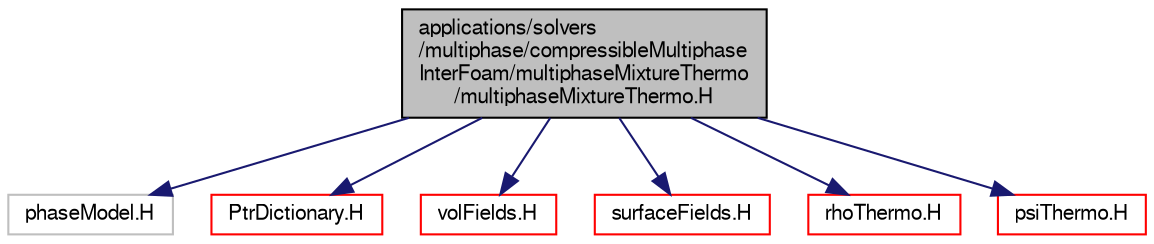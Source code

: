 digraph "applications/solvers/multiphase/compressibleMultiphaseInterFoam/multiphaseMixtureThermo/multiphaseMixtureThermo.H"
{
  bgcolor="transparent";
  edge [fontname="FreeSans",fontsize="10",labelfontname="FreeSans",labelfontsize="10"];
  node [fontname="FreeSans",fontsize="10",shape=record];
  Node0 [label="applications/solvers\l/multiphase/compressibleMultiphase\lInterFoam/multiphaseMixtureThermo\l/multiphaseMixtureThermo.H",height=0.2,width=0.4,color="black", fillcolor="grey75", style="filled", fontcolor="black"];
  Node0 -> Node1 [color="midnightblue",fontsize="10",style="solid",fontname="FreeSans"];
  Node1 [label="phaseModel.H",height=0.2,width=0.4,color="grey75"];
  Node0 -> Node2 [color="midnightblue",fontsize="10",style="solid",fontname="FreeSans"];
  Node2 [label="PtrDictionary.H",height=0.2,width=0.4,color="red",URL="$a08444.html"];
  Node0 -> Node63 [color="midnightblue",fontsize="10",style="solid",fontname="FreeSans"];
  Node63 [label="volFields.H",height=0.2,width=0.4,color="red",URL="$a02750.html"];
  Node0 -> Node305 [color="midnightblue",fontsize="10",style="solid",fontname="FreeSans"];
  Node305 [label="surfaceFields.H",height=0.2,width=0.4,color="red",URL="$a02735.html",tooltip="Foam::surfaceFields. "];
  Node0 -> Node312 [color="midnightblue",fontsize="10",style="solid",fontname="FreeSans"];
  Node312 [label="rhoThermo.H",height=0.2,width=0.4,color="red",URL="$a15476.html"];
  Node0 -> Node316 [color="midnightblue",fontsize="10",style="solid",fontname="FreeSans"];
  Node316 [label="psiThermo.H",height=0.2,width=0.4,color="red",URL="$a15461.html"];
}
